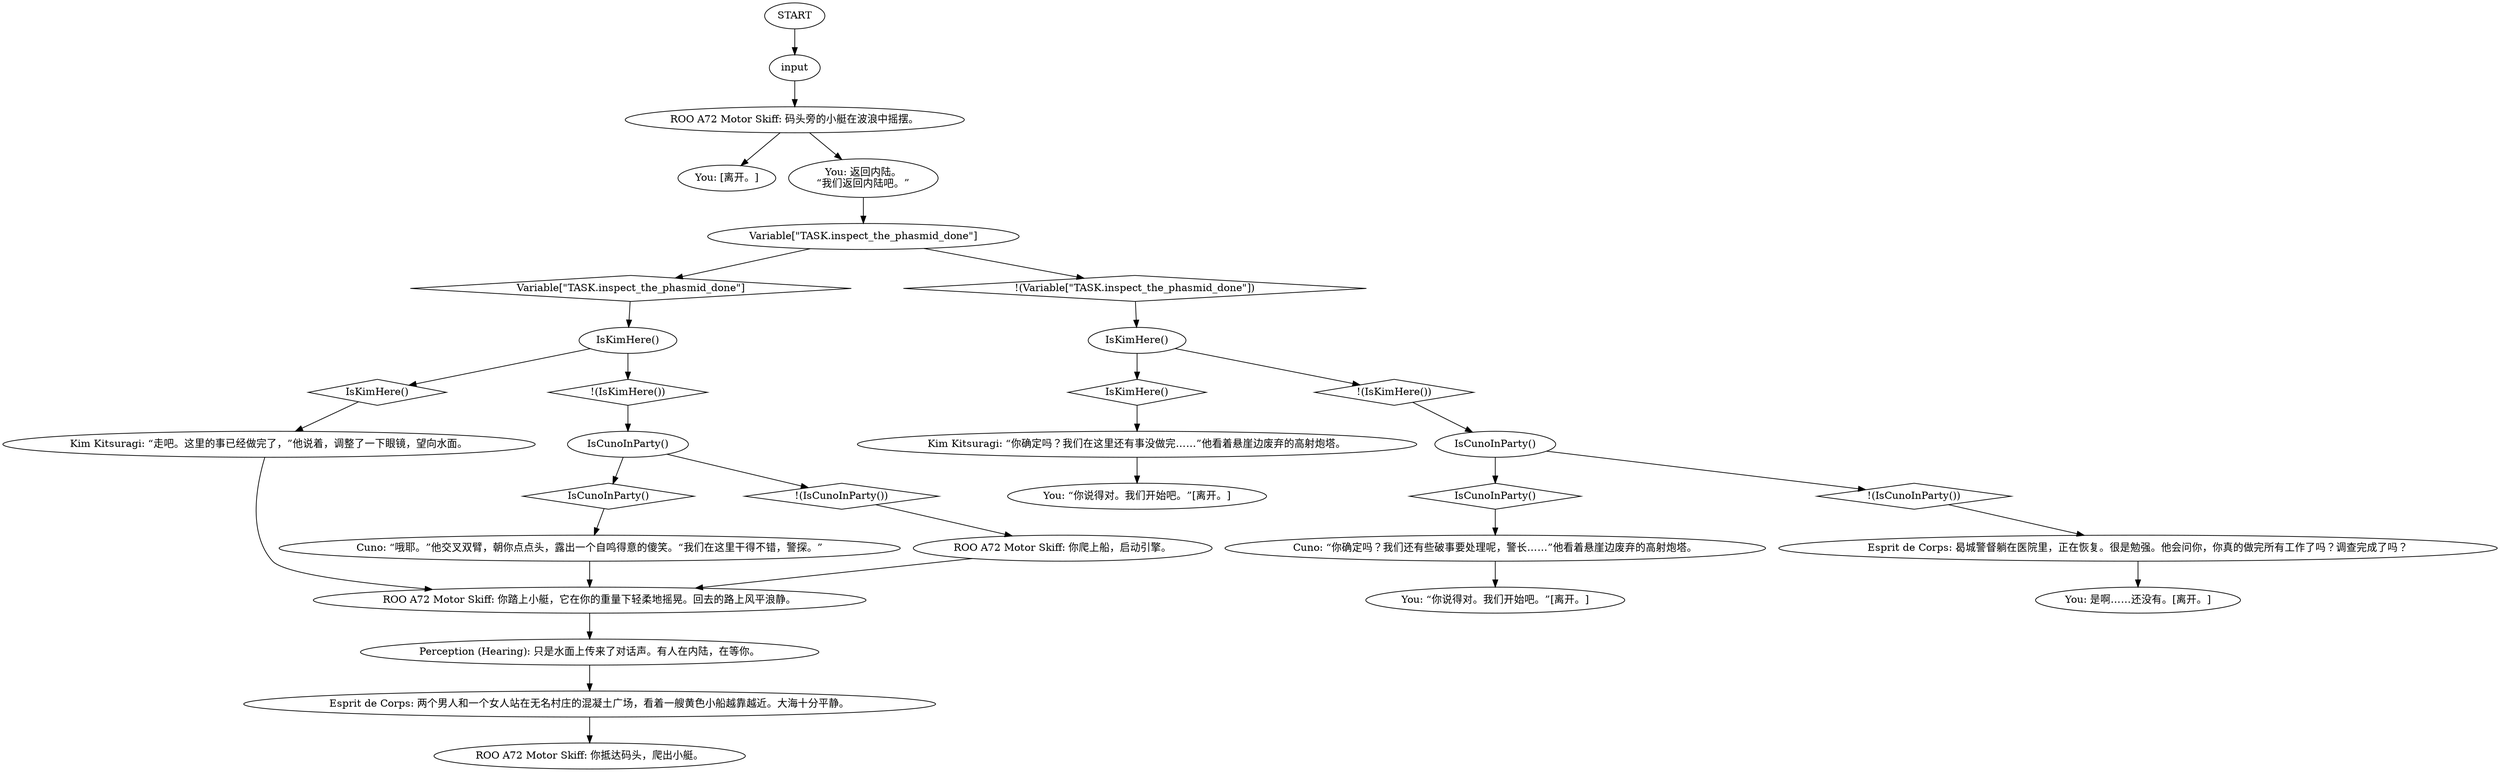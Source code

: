 # SEAFORT / BOAT
# You're gonna need to boat yourself back somehow after everything is done.
# ==================================================
digraph G {
	  0 [label="START"];
	  1 [label="input"];
	  3 [label="You: “你说得对。我们开始吧。”[离开。]"];
	  4 [label="ROO A72 Motor Skiff: 你爬上船，启动引擎。"];
	  5 [label="Cuno: “你确定吗？我们还有些破事要处理呢，警长……”他看着悬崖边废弃的高射炮塔。"];
	  6 [label="IsCunoInParty()"];
	  7 [label="IsCunoInParty()", shape=diamond];
	  8 [label="!(IsCunoInParty())", shape=diamond];
	  9 [label="You: “你说得对。我们开始吧。”[离开。]"];
	  10 [label="ROO A72 Motor Skiff: 码头旁的小艇在波浪中摇摆。"];
	  11 [label="Kim Kitsuragi: “你确定吗？我们在这里还有事没做完……”他看着悬崖边废弃的高射炮塔。"];
	  12 [label="You: [离开。]"];
	  13 [label="You: 返回内陆。\n“我们返回内陆吧。”"];
	  14 [label="ROO A72 Motor Skiff: 你踏上小艇，它在你的重量下轻柔地摇晃。回去的路上风平浪静。"];
	  15 [label="Kim Kitsuragi: “走吧。这里的事已经做完了，”他说着，调整了一下眼镜，望向水面。"];
	  16 [label="IsKimHere()"];
	  17 [label="IsKimHere()", shape=diamond];
	  18 [label="!(IsKimHere())", shape=diamond];
	  19 [label="Cuno: “哦耶。”他交叉双臂，朝你点点头，露出一个自鸣得意的傻笑。“我们在这里干得不错，警探。”"];
	  20 [label="Esprit de Corps: 曷城警督躺在医院里，正在恢复。很是勉强。他会问你，你真的做完所有工作了吗？调查完成了吗？"];
	  21 [label="You: 是啊……还没有。[离开。]"];
	  22 [label="ROO A72 Motor Skiff: 你抵达码头，爬出小艇。"];
	  23 [label="Esprit de Corps: 两个男人和一个女人站在无名村庄的混凝土广场，看着一艘黄色小船越靠越近。大海十分平静。"];
	  24 [label="IsKimHere()"];
	  25 [label="IsKimHere()", shape=diamond];
	  26 [label="!(IsKimHere())", shape=diamond];
	  27 [label="Perception (Hearing): 只是水面上传来了对话声。有人在内陆，在等你。"];
	  28 [label="Variable[\"TASK.inspect_the_phasmid_done\"]"];
	  29 [label="Variable[\"TASK.inspect_the_phasmid_done\"]", shape=diamond];
	  30 [label="!(Variable[\"TASK.inspect_the_phasmid_done\"])", shape=diamond];
	  31 [label="IsCunoInParty()"];
	  32 [label="IsCunoInParty()", shape=diamond];
	  33 [label="!(IsCunoInParty())", shape=diamond];
	  0 -> 1
	  1 -> 10
	  4 -> 14
	  5 -> 3
	  6 -> 8
	  6 -> 7
	  7 -> 5
	  8 -> 20
	  10 -> 12
	  10 -> 13
	  11 -> 9
	  13 -> 28
	  14 -> 27
	  15 -> 14
	  16 -> 17
	  16 -> 18
	  17 -> 11
	  18 -> 6
	  19 -> 14
	  20 -> 21
	  23 -> 22
	  24 -> 25
	  24 -> 26
	  25 -> 15
	  26 -> 31
	  27 -> 23
	  28 -> 29
	  28 -> 30
	  29 -> 24
	  30 -> 16
	  31 -> 32
	  31 -> 33
	  32 -> 19
	  33 -> 4
}

